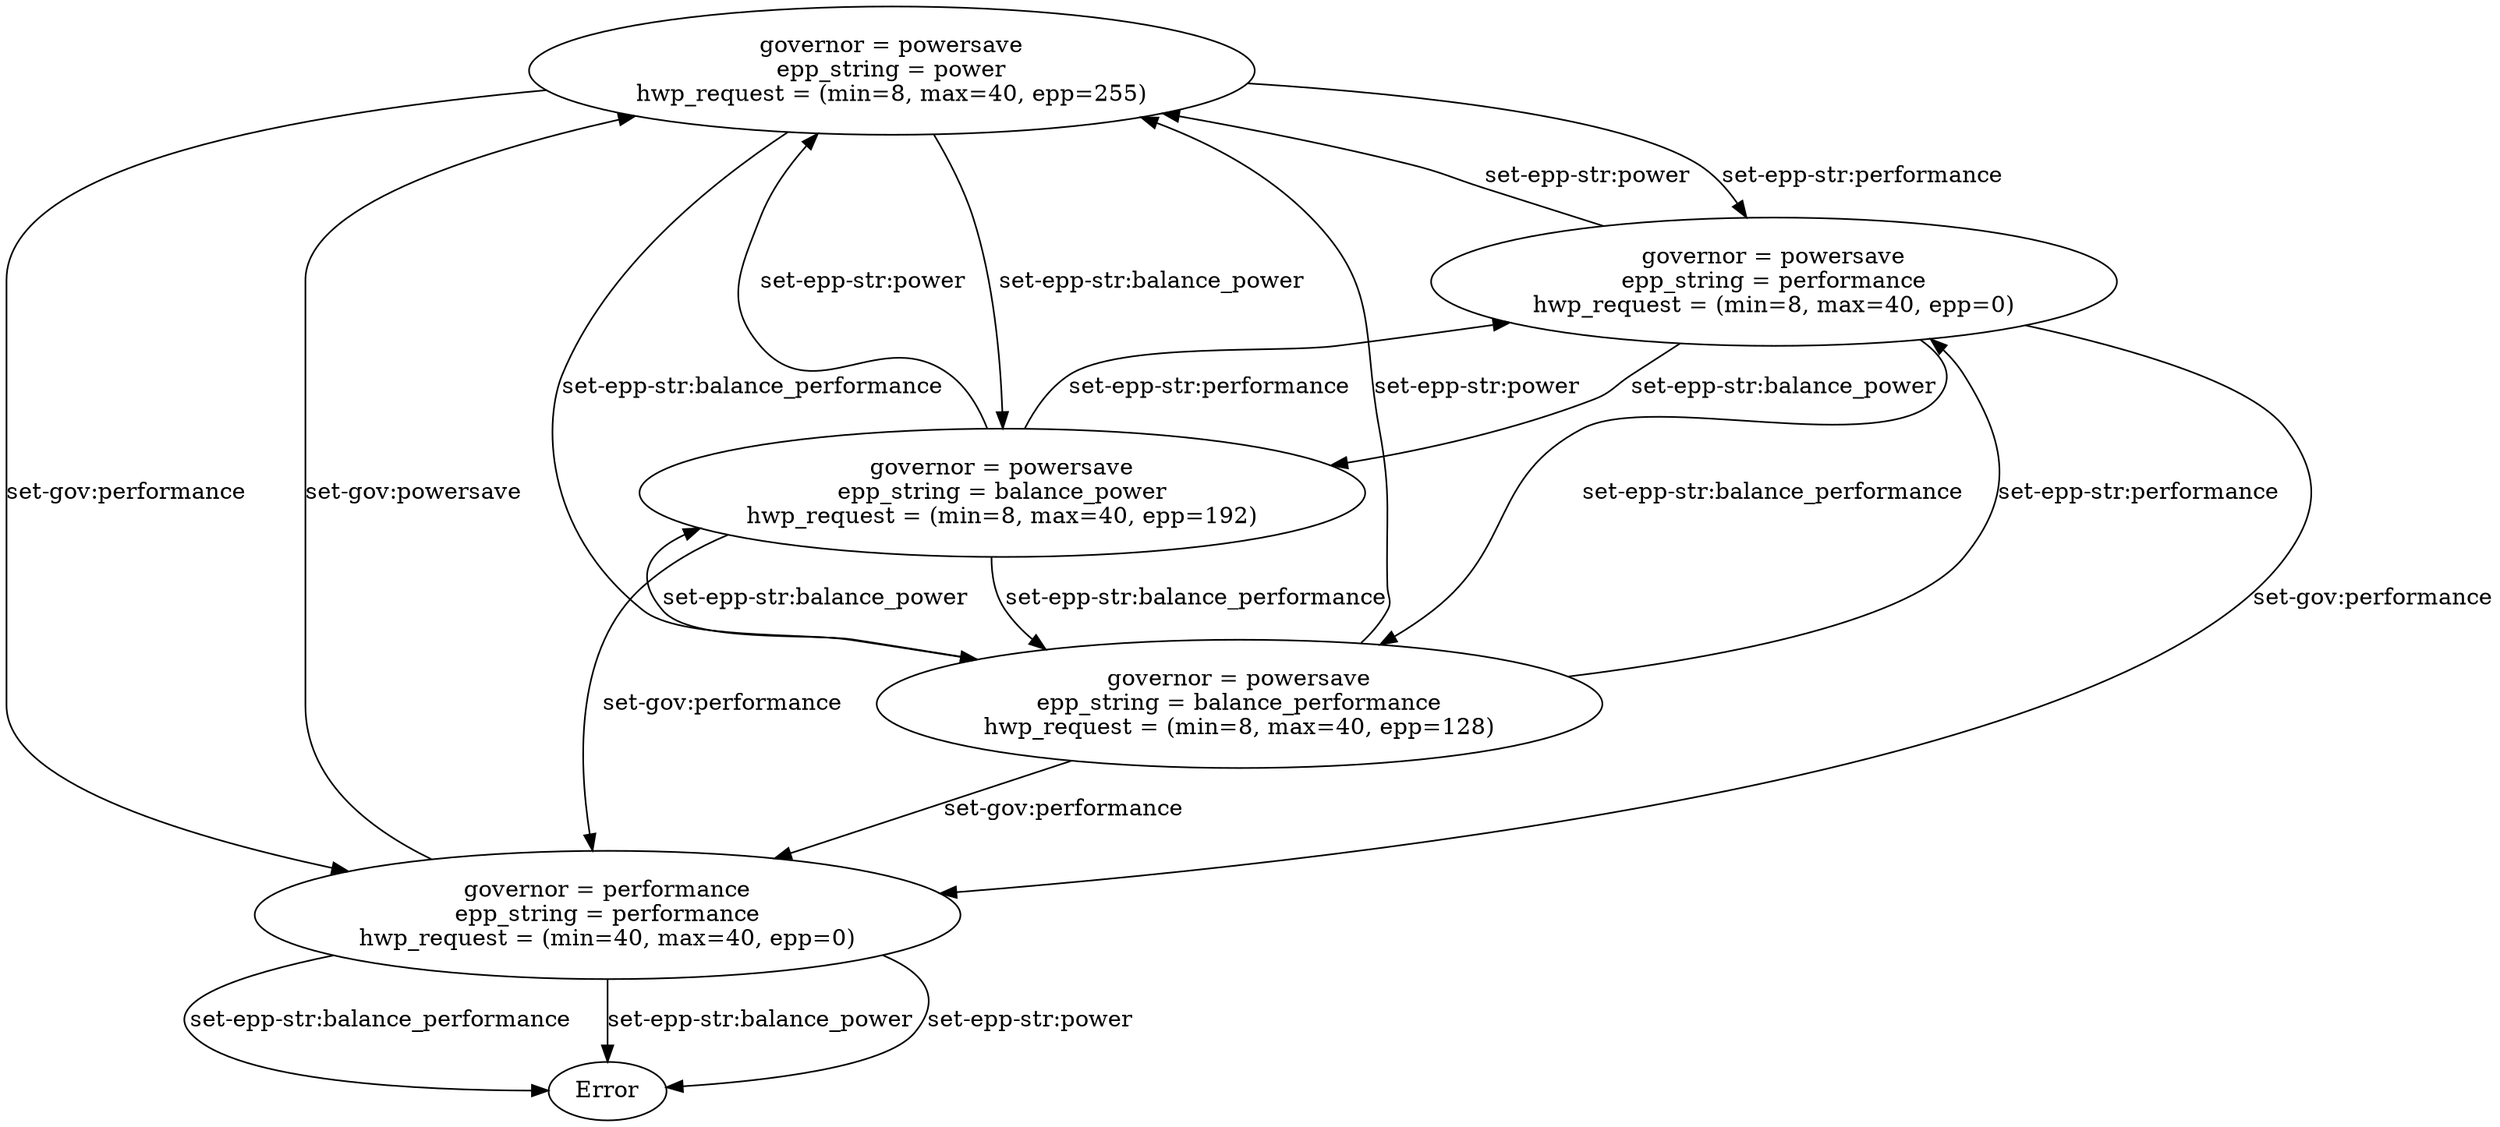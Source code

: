 digraph G {
	graph [bb="0,0,1230,691.98"];
	node [label="\N"];
	0	[height=1.0999,
		label="governor = powersave\nepp_string = power\nhwp_request = (min=8, max=40, epp=255)",
		pos="448,652.38",
		width=5.0872];
	1	[height=1.0999,
		label="governor = performance\nepp_string = performance\nhwp_request = (min=40, max=40, epp=0)",
		pos="310,127.6",
		width=4.9497];
	0 -> 1	[label="set-gov:performance",
		lp="58,389.99",
		pos="e,140.49,140 283.73,634.85 155.87,617.27 0,583.3 0,522.19 0,522.19 0,522.19 0,257.79 0,191.11 61.879,158.22 130.34,142.24"];
	2	[height=1.0999,
		label="governor = powersave\nepp_string = performance\nhwp_request = (min=8, max=40, epp=0)",
		pos="899,521.19",
		width=4.8123];
	0 -> 2	[label="set-epp-str:performance",
		lp="939,586.78",
		pos="e,884.35,560.79 624.77,641.98 716.89,634.14 818.08,620.01 856,594.78 865.43,588.51 873.09,579.4 879.18,569.75"];
	3	[height=1.0999,
		label="governor = powersave\nepp_string = balance_performance\nhwp_request = (min=8, max=40, epp=128)",
		pos="627,258.79",
		width=5.0872];
	0 -> 3	[label="set-epp-str:balance_performance",
		lp="373.5,455.59",
		pos="e,493.36,285.98 398.44,614.17 357.84,580.18 303.68,525.84 282,463.59 270.51,430.61 274.48,423.18 309,350.39 316.93,333.68 317.44,\
326.38 333,316.39 369.53,292.94 386.36,306.54 429,298.39 446.64,295.02 465.16,291.45 483.5,287.89"];
	4	[height=1.0999,
		label="governor = powersave\nepp_string = balance_power\nhwp_request = (min=8, max=40, epp=192)",
		pos="501,389.99",
		width=5.0872];
	0 -> 4	[label="set-epp-str:balance_power",
		lp="567,521.19",
		pos="e,497.38,429.81 465.4,612.84 471.88,597.01 478.7,578.31 483,560.78 493.36,518.56 489.47,506.83 494,463.59 494.8,455.97 495.61,447.9 \
496.38,440.01"];
	1 -> 0	[label="set-gov:powersave",
		lp="204.5,389.99",
		pos="e,280.11,636.29 224.99,162.46 187.59,183.45 152,214.74 152,257.79 152,522.19 152,522.19 152,522.19 152,584.32 207.46,616.87 270.37,\
633.81"];
	5	[height=0.5,
		label=Error,
		pos="310,18",
		width=0.85716];
	1 -> 5	[label="set-epp-str:balance_performance",
		lp="196.5,62",
		pos="e,278.92,19.606 148.2,110.96 107,100.51 80.47,83.073 105,54 125.52,29.682 214.95,22.259 268.69,19.994"];
	1 -> 5	[label="set-epp-str:balance_power",
		lp="384,62",
		pos="e,310,36.153 310,87.753 310,74.065 310,58.974 310,46.426"];
	1 -> 5	[label="set-epp-str:power",
		lp="515,62",
		pos="e,340.3,21.748 437.8,99.849 461.74,88.964 474.9,74.073 459,54 445.67,37.176 389.82,27.647 350.43,22.906"];
	2 -> 0	[label="set-epp-str:power",
		lp="799,586.78",
		pos="e,585.73,626.18 813.17,555.68 765.33,574.32 714.78,593.95 712,594.78 674.8,605.92 634.02,615.77 595.89,624.01"];
	2 -> 1	[label="set-gov:performance",
		lp="1172,324.39",
		pos="e,466.83,146.56 1036.2,496.99 1073.8,483.65 1110.3,462.65 1133,429.59 1152.9,400.55 1152.5,379.69 1133,350.39 1060.5,241.52 695.66,\
177.25 476.82,147.89"];
	2 -> 3	[label="set-epp-str:balance_performance",
		lp="893.5,389.99",
		pos="e,698.49,295.29 960.43,484.01 972.65,472.5 978.8,459.62 968,447.59 943.22,419.97 833.75,448.78 802,429.59 750.14,398.24 770.36,357.67 \
726,316.39 720.19,310.99 713.77,305.89 707.08,301.13"];
	2 -> 4	[label="set-epp-str:balance_power",
		lp="893,455.59",
		pos="e,662.18,408.9 847.41,483.3 822.51,465.52 797.79,447.92 797,447.59 758.03,430.94 714.08,419.16 672.21,410.83"];
	3 -> 0	[label="set-epp-str:power",
		lp="742,455.59",
		pos="e,554.97,620.14 683.96,296.61 689.59,302.55 694.51,309.15 698,316.39 722.12,366.46 682.69,519.94 645,560.78 623.12,584.5 593.8,602.49 \
564.48,615.93"];
	3 -> 1	[label="set-gov:performance",
		lp="546,193.2",
		pos="e,393.41,162.59 542.88,223.51 499.73,205.92 447.06,184.46 402.74,166.39"];
	3 -> 2	[label="set-epp-str:performance",
		lp="1062,389.99",
		pos="e,966.79,484.64 782.23,279.97 866.77,294.48 959.3,317.38 985,350.39 1003.4,374.03 994.27,445.07 984,463.59 981.26,468.53 977.88,\
473.12 974.07,477.37"];
	3 -> 4	[label="set-epp-str:balance_power",
		lp="418,324.39",
		pos="e,366.1,363 493.42,286.04 420.45,300.46 344.66,315.59 344,316.39 329.24,334.4 337.82,348.15 356.95,358.59"];
	4 -> 0	[label="set-epp-str:power",
		lp="430,521.19",
		pos="e,412.43,613.19 491.63,429.75 486.8,442.23 479.61,455.03 469,463.59 437.93,488.65 406.24,450.66 381,481.59 351.47,517.77 378.14,\
568.55 406.09,605.14"];
	4 -> 1	[label="set-gov:performance",
		lp="367,258.79",
		pos="e,301.22,167.32 376.64,360.9 360.7,353.51 345.58,344.17 333,332.39 291.6,293.62 292.82,224.18 299.65,177.26"];
	4 -> 2	[label="set-epp-str:performance",
		lp="609,455.59",
		pos="e,761.99,496.88 514.62,429.53 521.01,442.29 529.93,455.33 542,463.59 588.33,495.27 611.54,472.98 667,481.59 694.52,485.86 723.85,\
490.59 752.06,495.24"];
	4 -> 3	[label="set-epp-str:balance_performance",
		lp="606.5,324.39",
		pos="e,539.17,293.68 501.99,350.14 503.91,338.37 507.73,326.02 515,316.39 519.56,310.36 524.94,304.92 530.84,300.02"];
}
